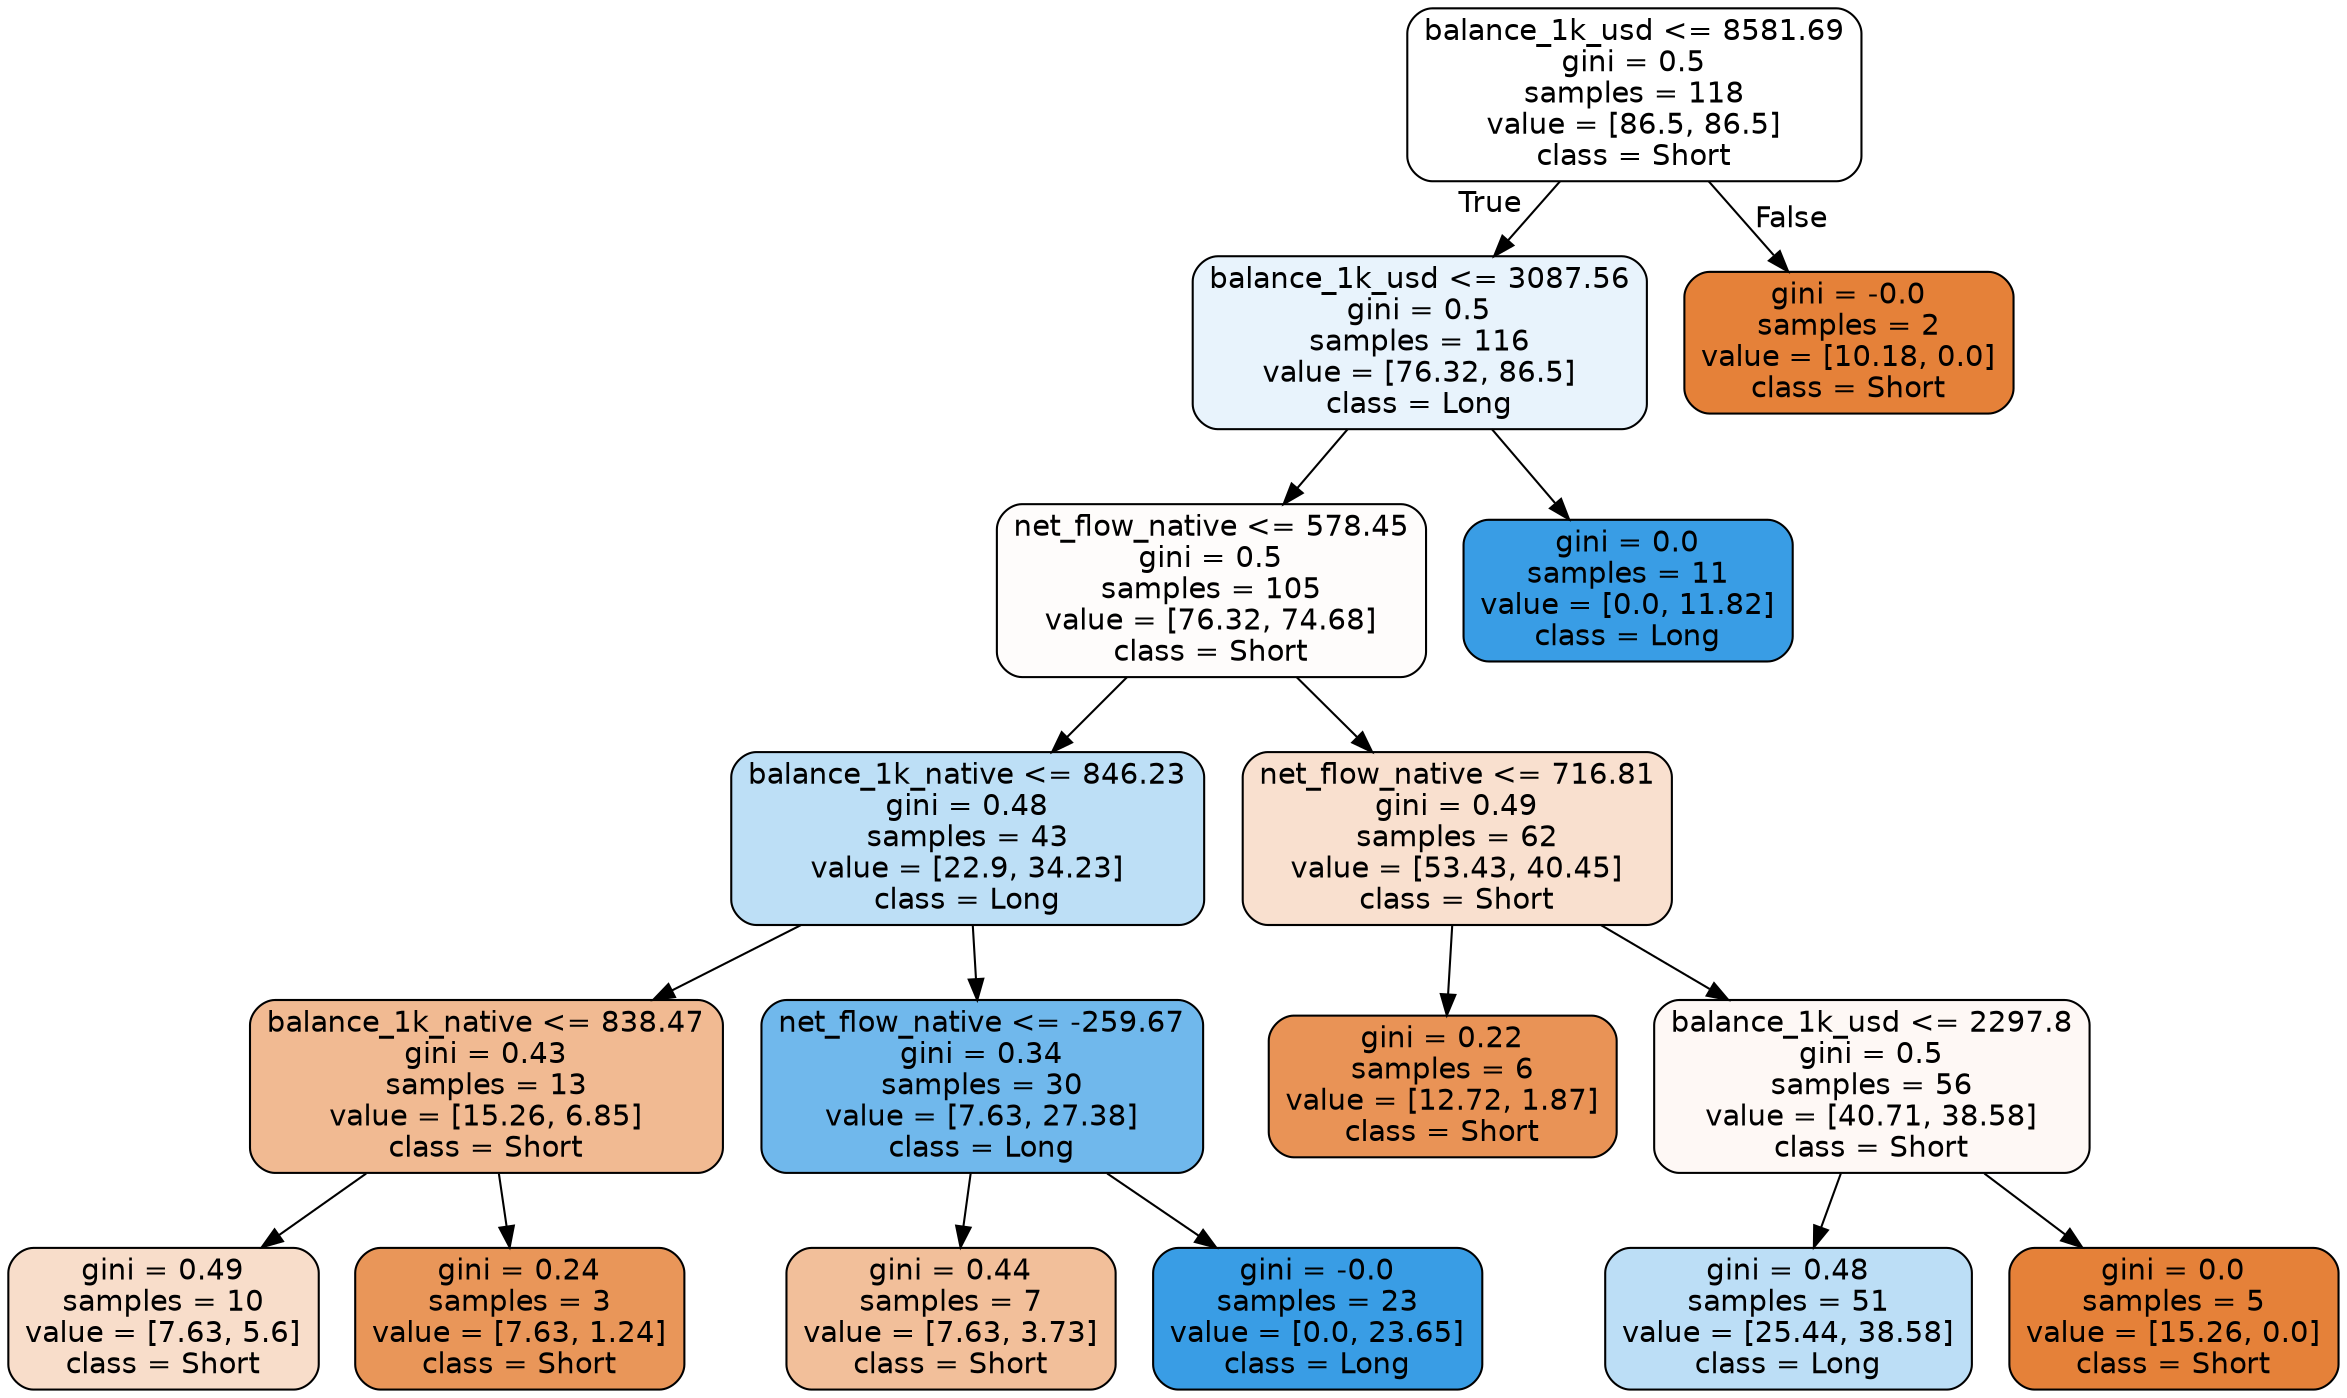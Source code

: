 digraph Tree {
node [shape=box, style="filled, rounded", color="black", fontname="helvetica"] ;
edge [fontname="helvetica"] ;
0 [label="balance_1k_usd <= 8581.69\ngini = 0.5\nsamples = 118\nvalue = [86.5, 86.5]\nclass = Short", fillcolor="#ffffff"] ;
1 [label="balance_1k_usd <= 3087.56\ngini = 0.5\nsamples = 116\nvalue = [76.32, 86.5]\nclass = Long", fillcolor="#e8f3fc"] ;
0 -> 1 [labeldistance=2.5, labelangle=45, headlabel="True"] ;
2 [label="net_flow_native <= 578.45\ngini = 0.5\nsamples = 105\nvalue = [76.32, 74.68]\nclass = Short", fillcolor="#fefcfb"] ;
1 -> 2 ;
3 [label="balance_1k_native <= 846.23\ngini = 0.48\nsamples = 43\nvalue = [22.9, 34.23]\nclass = Long", fillcolor="#bddff6"] ;
2 -> 3 ;
4 [label="balance_1k_native <= 838.47\ngini = 0.43\nsamples = 13\nvalue = [15.26, 6.85]\nclass = Short", fillcolor="#f1ba92"] ;
3 -> 4 ;
5 [label="gini = 0.49\nsamples = 10\nvalue = [7.63, 5.6]\nclass = Short", fillcolor="#f8ddca"] ;
4 -> 5 ;
6 [label="gini = 0.24\nsamples = 3\nvalue = [7.63, 1.24]\nclass = Short", fillcolor="#e99659"] ;
4 -> 6 ;
7 [label="net_flow_native <= -259.67\ngini = 0.34\nsamples = 30\nvalue = [7.63, 27.38]\nclass = Long", fillcolor="#70b8ec"] ;
3 -> 7 ;
8 [label="gini = 0.44\nsamples = 7\nvalue = [7.63, 3.73]\nclass = Short", fillcolor="#f2bf9a"] ;
7 -> 8 ;
9 [label="gini = -0.0\nsamples = 23\nvalue = [0.0, 23.65]\nclass = Long", fillcolor="#399de5"] ;
7 -> 9 ;
10 [label="net_flow_native <= 716.81\ngini = 0.49\nsamples = 62\nvalue = [53.43, 40.45]\nclass = Short", fillcolor="#f9e0cf"] ;
2 -> 10 ;
11 [label="gini = 0.22\nsamples = 6\nvalue = [12.72, 1.87]\nclass = Short", fillcolor="#e99356"] ;
10 -> 11 ;
12 [label="balance_1k_usd <= 2297.8\ngini = 0.5\nsamples = 56\nvalue = [40.71, 38.58]\nclass = Short", fillcolor="#fef8f5"] ;
10 -> 12 ;
13 [label="gini = 0.48\nsamples = 51\nvalue = [25.44, 38.58]\nclass = Long", fillcolor="#bcdef6"] ;
12 -> 13 ;
14 [label="gini = 0.0\nsamples = 5\nvalue = [15.26, 0.0]\nclass = Short", fillcolor="#e58139"] ;
12 -> 14 ;
15 [label="gini = 0.0\nsamples = 11\nvalue = [0.0, 11.82]\nclass = Long", fillcolor="#399de5"] ;
1 -> 15 ;
16 [label="gini = -0.0\nsamples = 2\nvalue = [10.18, 0.0]\nclass = Short", fillcolor="#e58139"] ;
0 -> 16 [labeldistance=2.5, labelangle=-45, headlabel="False"] ;
}